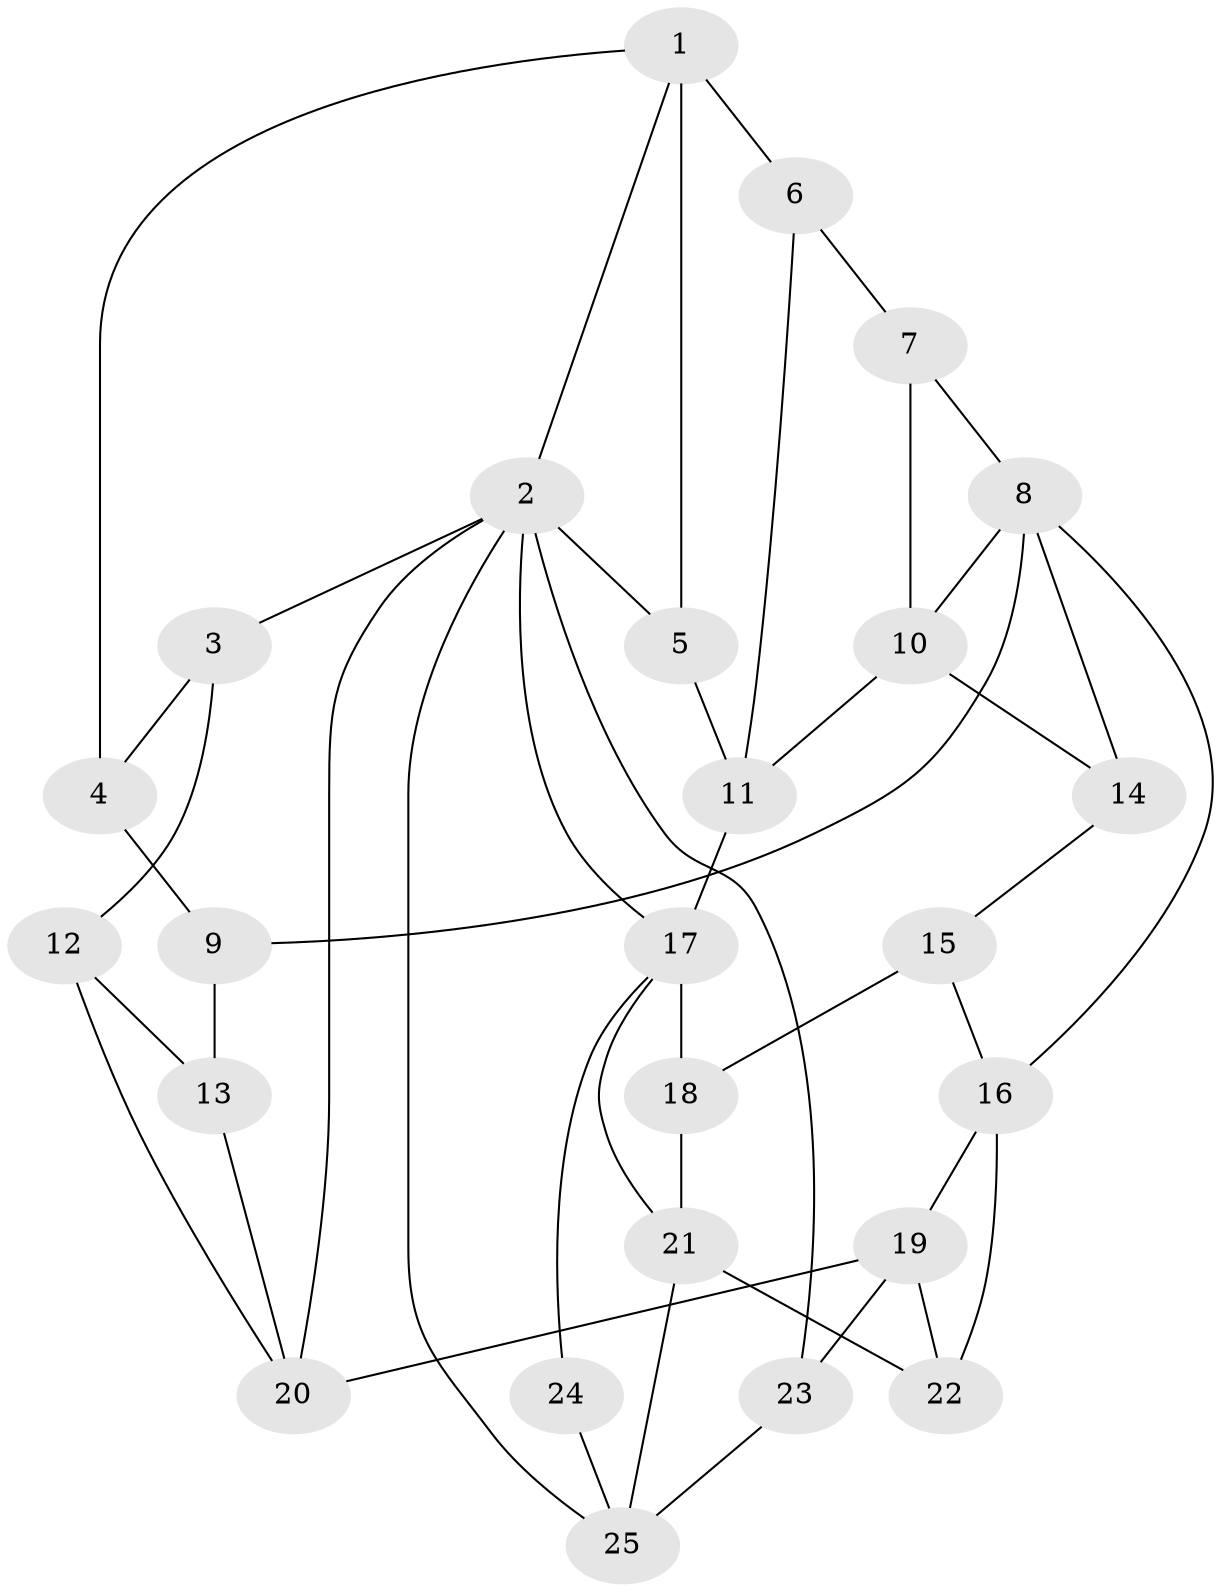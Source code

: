 // original degree distribution, {3: 0.024390243902439025, 6: 0.2073170731707317, 4: 0.23170731707317074, 5: 0.5365853658536586}
// Generated by graph-tools (version 1.1) at 2025/54/03/04/25 22:54:39]
// undirected, 25 vertices, 45 edges
graph export_dot {
  node [color=gray90,style=filled];
  1;
  2;
  3;
  4;
  5;
  6;
  7;
  8;
  9;
  10;
  11;
  12;
  13;
  14;
  15;
  16;
  17;
  18;
  19;
  20;
  21;
  22;
  23;
  24;
  25;
  1 -- 2 [weight=1.0];
  1 -- 4 [weight=1.0];
  1 -- 5 [weight=1.0];
  1 -- 6 [weight=2.0];
  2 -- 3 [weight=1.0];
  2 -- 5 [weight=2.0];
  2 -- 17 [weight=1.0];
  2 -- 20 [weight=1.0];
  2 -- 23 [weight=1.0];
  2 -- 25 [weight=1.0];
  3 -- 4 [weight=1.0];
  3 -- 12 [weight=2.0];
  4 -- 9 [weight=1.0];
  5 -- 11 [weight=1.0];
  6 -- 7 [weight=1.0];
  6 -- 11 [weight=1.0];
  7 -- 8 [weight=1.0];
  7 -- 10 [weight=1.0];
  8 -- 9 [weight=2.0];
  8 -- 10 [weight=1.0];
  8 -- 14 [weight=1.0];
  8 -- 16 [weight=1.0];
  9 -- 13 [weight=2.0];
  10 -- 11 [weight=2.0];
  10 -- 14 [weight=1.0];
  11 -- 17 [weight=2.0];
  12 -- 13 [weight=2.0];
  12 -- 20 [weight=1.0];
  13 -- 20 [weight=1.0];
  14 -- 15 [weight=2.0];
  15 -- 16 [weight=1.0];
  15 -- 18 [weight=3.0];
  16 -- 19 [weight=1.0];
  16 -- 22 [weight=1.0];
  17 -- 18 [weight=2.0];
  17 -- 21 [weight=1.0];
  17 -- 24 [weight=1.0];
  18 -- 21 [weight=1.0];
  19 -- 20 [weight=2.0];
  19 -- 22 [weight=1.0];
  19 -- 23 [weight=2.0];
  21 -- 22 [weight=2.0];
  21 -- 25 [weight=2.0];
  23 -- 25 [weight=1.0];
  24 -- 25 [weight=2.0];
}
